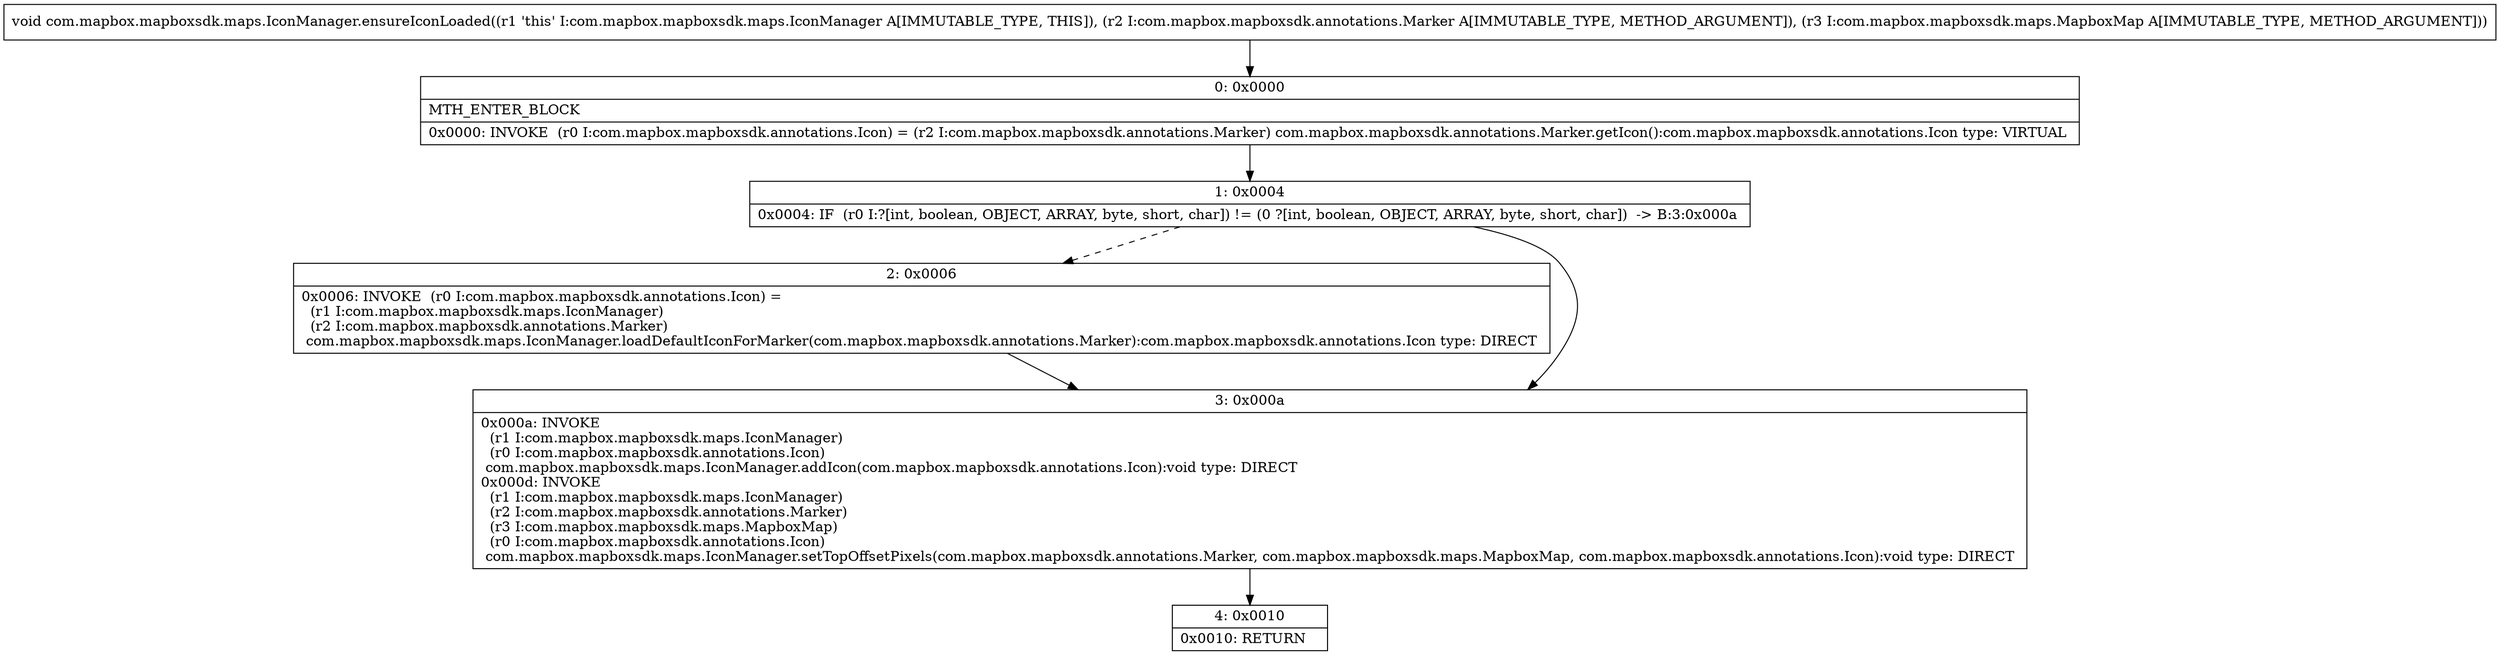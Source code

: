 digraph "CFG forcom.mapbox.mapboxsdk.maps.IconManager.ensureIconLoaded(Lcom\/mapbox\/mapboxsdk\/annotations\/Marker;Lcom\/mapbox\/mapboxsdk\/maps\/MapboxMap;)V" {
Node_0 [shape=record,label="{0\:\ 0x0000|MTH_ENTER_BLOCK\l|0x0000: INVOKE  (r0 I:com.mapbox.mapboxsdk.annotations.Icon) = (r2 I:com.mapbox.mapboxsdk.annotations.Marker) com.mapbox.mapboxsdk.annotations.Marker.getIcon():com.mapbox.mapboxsdk.annotations.Icon type: VIRTUAL \l}"];
Node_1 [shape=record,label="{1\:\ 0x0004|0x0004: IF  (r0 I:?[int, boolean, OBJECT, ARRAY, byte, short, char]) != (0 ?[int, boolean, OBJECT, ARRAY, byte, short, char])  \-\> B:3:0x000a \l}"];
Node_2 [shape=record,label="{2\:\ 0x0006|0x0006: INVOKE  (r0 I:com.mapbox.mapboxsdk.annotations.Icon) = \l  (r1 I:com.mapbox.mapboxsdk.maps.IconManager)\l  (r2 I:com.mapbox.mapboxsdk.annotations.Marker)\l com.mapbox.mapboxsdk.maps.IconManager.loadDefaultIconForMarker(com.mapbox.mapboxsdk.annotations.Marker):com.mapbox.mapboxsdk.annotations.Icon type: DIRECT \l}"];
Node_3 [shape=record,label="{3\:\ 0x000a|0x000a: INVOKE  \l  (r1 I:com.mapbox.mapboxsdk.maps.IconManager)\l  (r0 I:com.mapbox.mapboxsdk.annotations.Icon)\l com.mapbox.mapboxsdk.maps.IconManager.addIcon(com.mapbox.mapboxsdk.annotations.Icon):void type: DIRECT \l0x000d: INVOKE  \l  (r1 I:com.mapbox.mapboxsdk.maps.IconManager)\l  (r2 I:com.mapbox.mapboxsdk.annotations.Marker)\l  (r3 I:com.mapbox.mapboxsdk.maps.MapboxMap)\l  (r0 I:com.mapbox.mapboxsdk.annotations.Icon)\l com.mapbox.mapboxsdk.maps.IconManager.setTopOffsetPixels(com.mapbox.mapboxsdk.annotations.Marker, com.mapbox.mapboxsdk.maps.MapboxMap, com.mapbox.mapboxsdk.annotations.Icon):void type: DIRECT \l}"];
Node_4 [shape=record,label="{4\:\ 0x0010|0x0010: RETURN   \l}"];
MethodNode[shape=record,label="{void com.mapbox.mapboxsdk.maps.IconManager.ensureIconLoaded((r1 'this' I:com.mapbox.mapboxsdk.maps.IconManager A[IMMUTABLE_TYPE, THIS]), (r2 I:com.mapbox.mapboxsdk.annotations.Marker A[IMMUTABLE_TYPE, METHOD_ARGUMENT]), (r3 I:com.mapbox.mapboxsdk.maps.MapboxMap A[IMMUTABLE_TYPE, METHOD_ARGUMENT])) }"];
MethodNode -> Node_0;
Node_0 -> Node_1;
Node_1 -> Node_2[style=dashed];
Node_1 -> Node_3;
Node_2 -> Node_3;
Node_3 -> Node_4;
}

